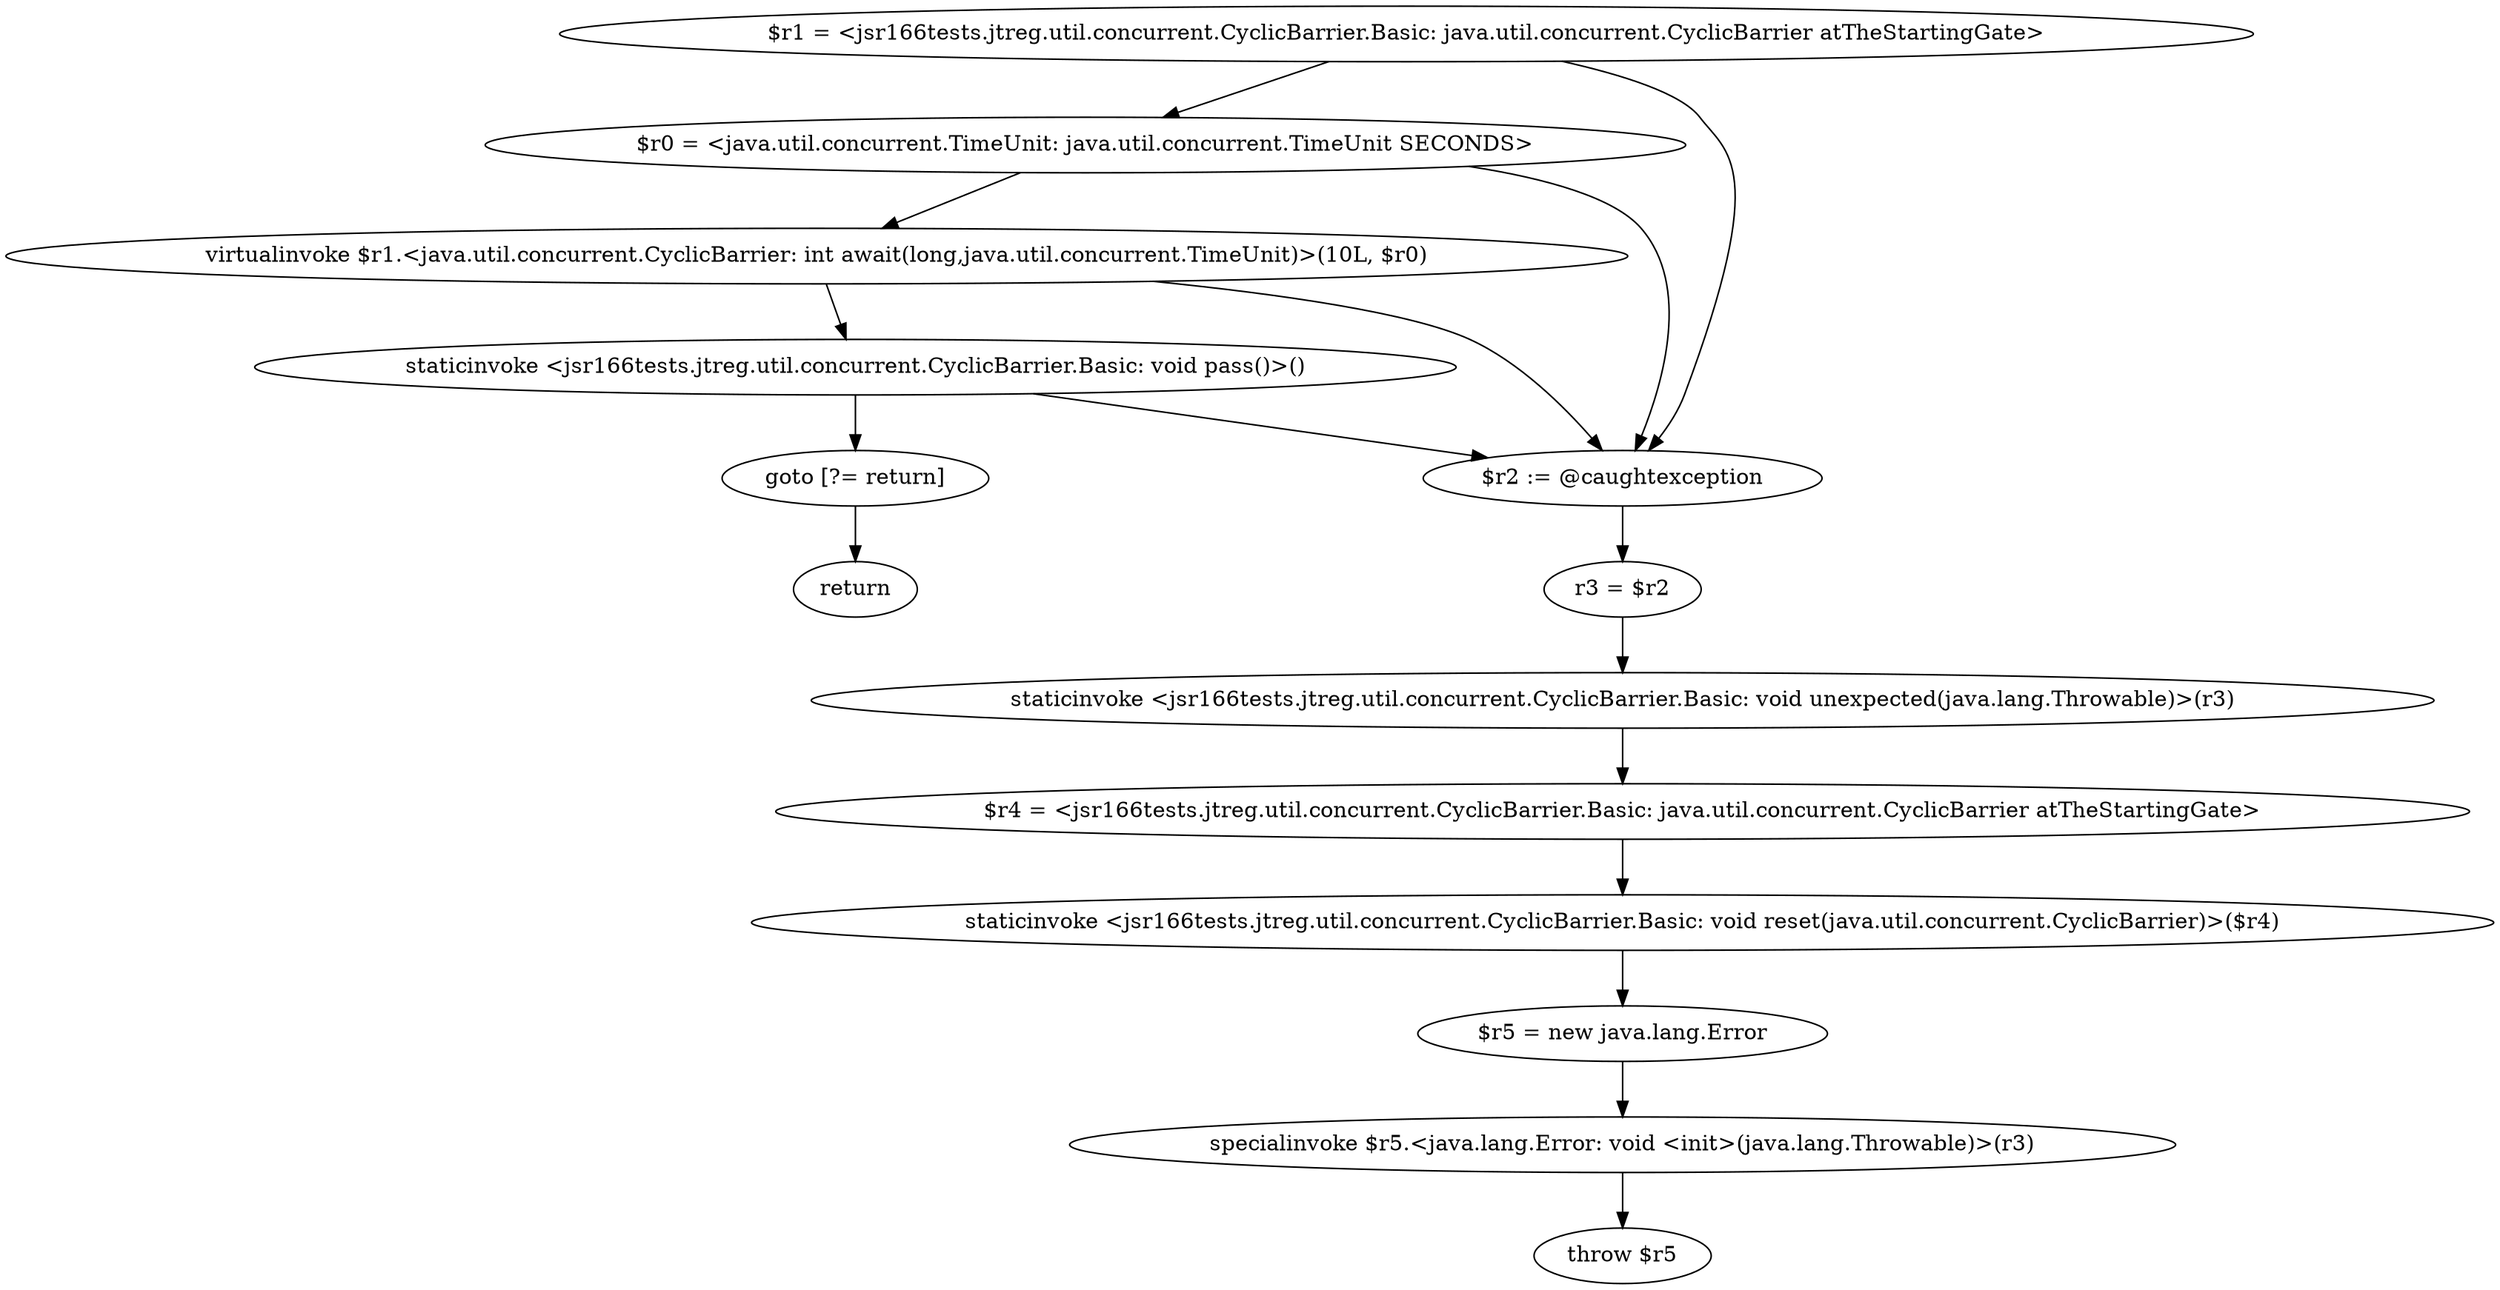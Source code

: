 digraph "unitGraph" {
    "$r1 = <jsr166tests.jtreg.util.concurrent.CyclicBarrier.Basic: java.util.concurrent.CyclicBarrier atTheStartingGate>"
    "$r0 = <java.util.concurrent.TimeUnit: java.util.concurrent.TimeUnit SECONDS>"
    "virtualinvoke $r1.<java.util.concurrent.CyclicBarrier: int await(long,java.util.concurrent.TimeUnit)>(10L, $r0)"
    "staticinvoke <jsr166tests.jtreg.util.concurrent.CyclicBarrier.Basic: void pass()>()"
    "goto [?= return]"
    "$r2 := @caughtexception"
    "r3 = $r2"
    "staticinvoke <jsr166tests.jtreg.util.concurrent.CyclicBarrier.Basic: void unexpected(java.lang.Throwable)>(r3)"
    "$r4 = <jsr166tests.jtreg.util.concurrent.CyclicBarrier.Basic: java.util.concurrent.CyclicBarrier atTheStartingGate>"
    "staticinvoke <jsr166tests.jtreg.util.concurrent.CyclicBarrier.Basic: void reset(java.util.concurrent.CyclicBarrier)>($r4)"
    "$r5 = new java.lang.Error"
    "specialinvoke $r5.<java.lang.Error: void <init>(java.lang.Throwable)>(r3)"
    "throw $r5"
    "return"
    "$r1 = <jsr166tests.jtreg.util.concurrent.CyclicBarrier.Basic: java.util.concurrent.CyclicBarrier atTheStartingGate>"->"$r0 = <java.util.concurrent.TimeUnit: java.util.concurrent.TimeUnit SECONDS>";
    "$r1 = <jsr166tests.jtreg.util.concurrent.CyclicBarrier.Basic: java.util.concurrent.CyclicBarrier atTheStartingGate>"->"$r2 := @caughtexception";
    "$r0 = <java.util.concurrent.TimeUnit: java.util.concurrent.TimeUnit SECONDS>"->"virtualinvoke $r1.<java.util.concurrent.CyclicBarrier: int await(long,java.util.concurrent.TimeUnit)>(10L, $r0)";
    "$r0 = <java.util.concurrent.TimeUnit: java.util.concurrent.TimeUnit SECONDS>"->"$r2 := @caughtexception";
    "virtualinvoke $r1.<java.util.concurrent.CyclicBarrier: int await(long,java.util.concurrent.TimeUnit)>(10L, $r0)"->"staticinvoke <jsr166tests.jtreg.util.concurrent.CyclicBarrier.Basic: void pass()>()";
    "virtualinvoke $r1.<java.util.concurrent.CyclicBarrier: int await(long,java.util.concurrent.TimeUnit)>(10L, $r0)"->"$r2 := @caughtexception";
    "staticinvoke <jsr166tests.jtreg.util.concurrent.CyclicBarrier.Basic: void pass()>()"->"goto [?= return]";
    "staticinvoke <jsr166tests.jtreg.util.concurrent.CyclicBarrier.Basic: void pass()>()"->"$r2 := @caughtexception";
    "goto [?= return]"->"return";
    "$r2 := @caughtexception"->"r3 = $r2";
    "r3 = $r2"->"staticinvoke <jsr166tests.jtreg.util.concurrent.CyclicBarrier.Basic: void unexpected(java.lang.Throwable)>(r3)";
    "staticinvoke <jsr166tests.jtreg.util.concurrent.CyclicBarrier.Basic: void unexpected(java.lang.Throwable)>(r3)"->"$r4 = <jsr166tests.jtreg.util.concurrent.CyclicBarrier.Basic: java.util.concurrent.CyclicBarrier atTheStartingGate>";
    "$r4 = <jsr166tests.jtreg.util.concurrent.CyclicBarrier.Basic: java.util.concurrent.CyclicBarrier atTheStartingGate>"->"staticinvoke <jsr166tests.jtreg.util.concurrent.CyclicBarrier.Basic: void reset(java.util.concurrent.CyclicBarrier)>($r4)";
    "staticinvoke <jsr166tests.jtreg.util.concurrent.CyclicBarrier.Basic: void reset(java.util.concurrent.CyclicBarrier)>($r4)"->"$r5 = new java.lang.Error";
    "$r5 = new java.lang.Error"->"specialinvoke $r5.<java.lang.Error: void <init>(java.lang.Throwable)>(r3)";
    "specialinvoke $r5.<java.lang.Error: void <init>(java.lang.Throwable)>(r3)"->"throw $r5";
}
